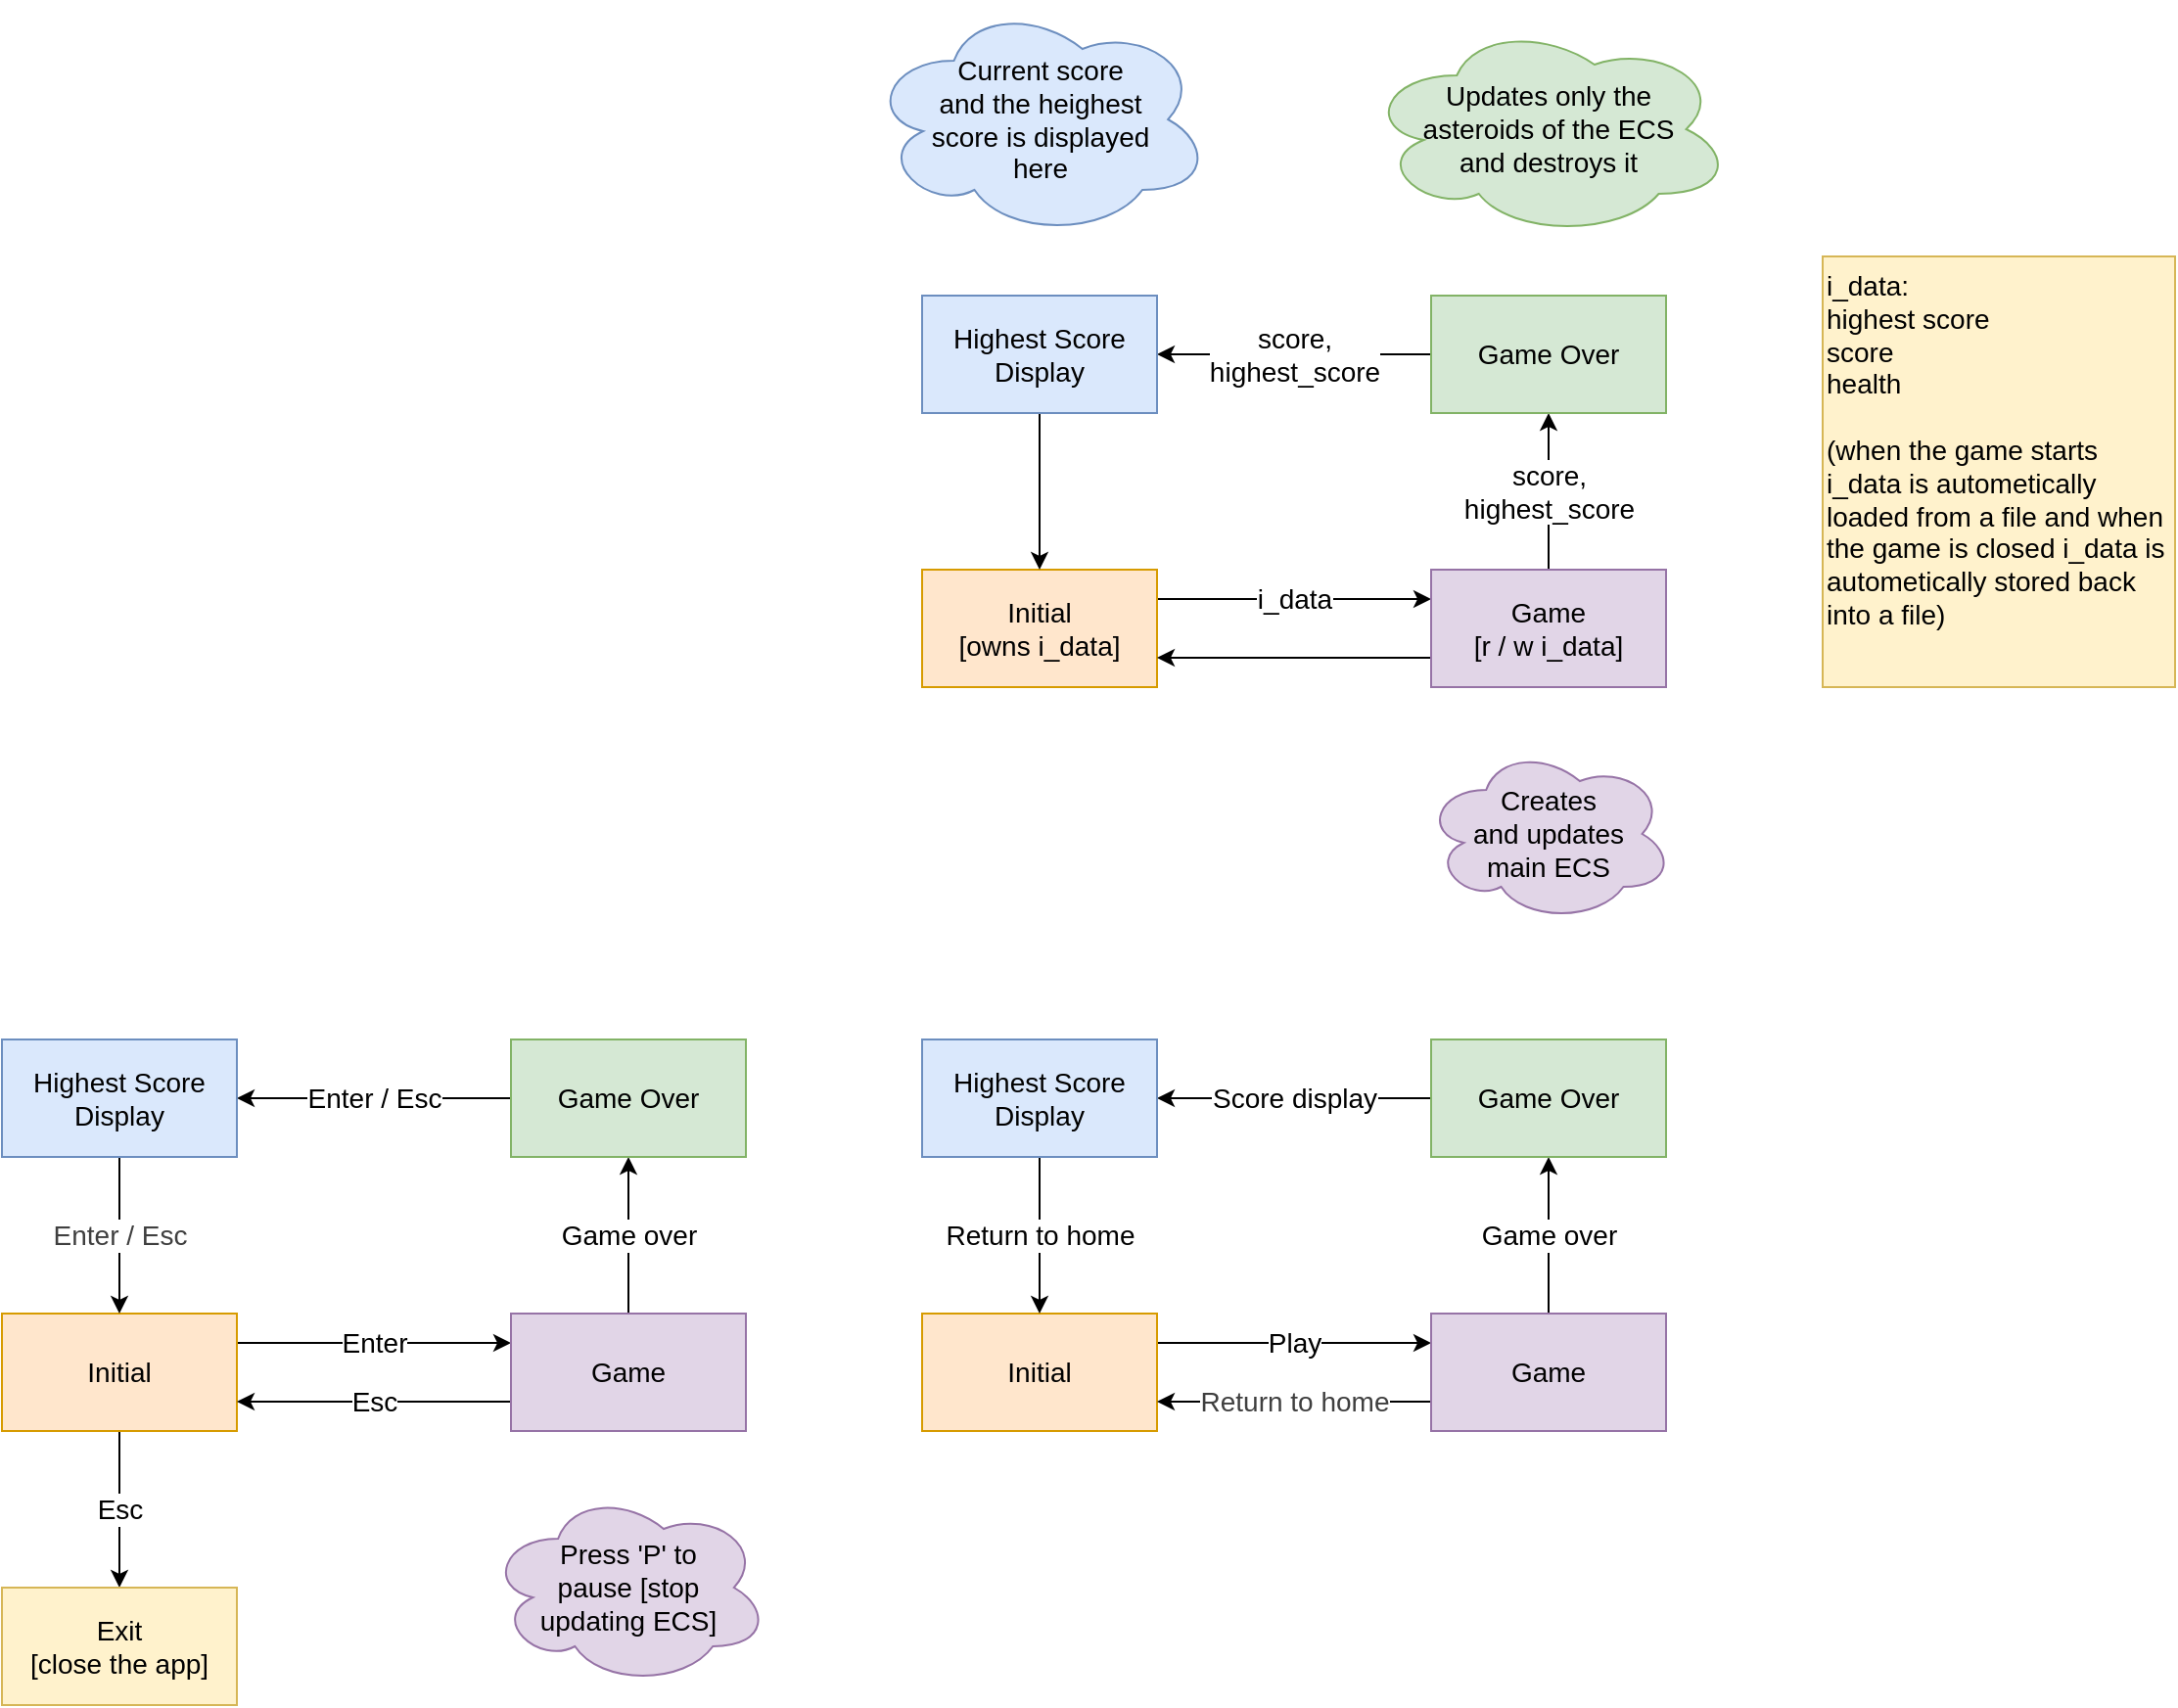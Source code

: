 <mxfile>
    <diagram id="kxUefK2Gulu--vEdbe92" name="Page-1">
        <mxGraphModel dx="765" dy="1711" grid="1" gridSize="10" guides="1" tooltips="1" connect="1" arrows="1" fold="1" page="1" pageScale="1" pageWidth="850" pageHeight="1100" background="#ffffff" math="0" shadow="0">
            <root>
                <mxCell id="0"/>
                <mxCell id="1" parent="0"/>
                <mxCell id="4" value="Play" style="edgeStyle=none;html=1;exitX=1;exitY=0.25;exitDx=0;exitDy=0;entryX=0;entryY=0.25;entryDx=0;entryDy=0;fontSize=14;rounded=0;" parent="1" source="2" target="3" edge="1">
                    <mxGeometry relative="1" as="geometry"/>
                </mxCell>
                <mxCell id="2" value="&lt;font style=&quot;font-size: 14px;&quot;&gt;Initial&lt;/font&gt;" style="whiteSpace=wrap;html=1;rounded=0;fillColor=#ffe6cc;strokeColor=#d79b00;" parent="1" vertex="1">
                    <mxGeometry x="680" y="210" width="120" height="60" as="geometry"/>
                </mxCell>
                <mxCell id="6" value="Game over" style="edgeStyle=none;html=1;exitX=0.5;exitY=0;exitDx=0;exitDy=0;fontSize=14;rounded=0;" parent="1" source="3" target="5" edge="1">
                    <mxGeometry relative="1" as="geometry"/>
                </mxCell>
                <mxCell id="8" value="&lt;span style=&quot;color: rgb(63, 63, 63);&quot;&gt;Return to home&lt;/span&gt;" style="edgeStyle=none;html=1;exitX=0;exitY=0.75;exitDx=0;exitDy=0;entryX=1;entryY=0.75;entryDx=0;entryDy=0;fontSize=14;rounded=0;" parent="1" source="3" target="2" edge="1">
                    <mxGeometry relative="1" as="geometry"/>
                </mxCell>
                <mxCell id="3" value="Game" style="whiteSpace=wrap;html=1;fontSize=14;rounded=0;fillColor=#e1d5e7;strokeColor=#9673a6;" parent="1" vertex="1">
                    <mxGeometry x="940" y="210" width="120" height="60" as="geometry"/>
                </mxCell>
                <mxCell id="46" value="&lt;font style=&quot;font-size: 14px;&quot;&gt;Score display&lt;/font&gt;" style="edgeStyle=none;html=1;exitX=0;exitY=0.5;exitDx=0;exitDy=0;entryX=1;entryY=0.5;entryDx=0;entryDy=0;" edge="1" parent="1" source="5" target="16">
                    <mxGeometry relative="1" as="geometry"/>
                </mxCell>
                <mxCell id="5" value="Game Over" style="whiteSpace=wrap;html=1;fontSize=14;rounded=0;fillColor=#d5e8d4;strokeColor=#82b366;" parent="1" vertex="1">
                    <mxGeometry x="940" y="70" width="120" height="60" as="geometry"/>
                </mxCell>
                <mxCell id="45" value="&lt;font style=&quot;font-size: 14px; background-color: light-dark(#ffffff, var(--ge-dark-color, #121212));&quot;&gt;Return to home&lt;/font&gt;" style="edgeStyle=none;html=1;exitX=0.5;exitY=1;exitDx=0;exitDy=0;entryX=0.5;entryY=0;entryDx=0;entryDy=0;" edge="1" parent="1" source="16" target="2">
                    <mxGeometry relative="1" as="geometry"/>
                </mxCell>
                <mxCell id="16" value="Highest Score Display" style="whiteSpace=wrap;html=1;fontSize=14;rounded=0;fillColor=#dae8fc;strokeColor=#6c8ebf;" parent="1" vertex="1">
                    <mxGeometry x="680" y="70" width="120" height="60" as="geometry"/>
                </mxCell>
                <mxCell id="37" value="i_data:&lt;br&gt;highest score&lt;br&gt;score&lt;br&gt;health&lt;br&gt;&lt;br&gt;(when the game starts i_data is autometically loaded from a file and when the game is closed i_data is autometically stored back into a file)" style="text;strokeColor=#d6b656;align=left;fillColor=#fff2cc;html=1;verticalAlign=top;whiteSpace=wrap;rounded=0;fontSize=14;" parent="1" vertex="1">
                    <mxGeometry x="1140" y="-330" width="180" height="220" as="geometry"/>
                </mxCell>
                <mxCell id="42" value="&lt;font style=&quot;font-size: 14px;&quot;&gt;Current score&lt;/font&gt;&lt;div&gt;&lt;span style=&quot;font-size: 14px; background-color: transparent;&quot;&gt;and the&amp;nbsp;&lt;/span&gt;&lt;span style=&quot;background-color: transparent; font-size: 14px;&quot;&gt;heighest&lt;/span&gt;&lt;/div&gt;&lt;div&gt;&lt;span style=&quot;background-color: transparent; font-size: 14px;&quot;&gt;score is&amp;nbsp;&lt;/span&gt;&lt;span style=&quot;background-color: transparent; font-size: 14px;&quot;&gt;displayed&lt;/span&gt;&lt;/div&gt;&lt;div&gt;&lt;span style=&quot;background-color: transparent; font-size: 14px;&quot;&gt;here&lt;/span&gt;&lt;/div&gt;" style="ellipse;shape=cloud;whiteSpace=wrap;html=1;align=center;strokeColor=#6c8ebf;fillColor=#dae8fc;" parent="1" vertex="1">
                    <mxGeometry x="652.5" y="-460" width="175" height="120" as="geometry"/>
                </mxCell>
                <mxCell id="47" value="i_data" style="edgeStyle=none;html=1;exitX=1;exitY=0.25;exitDx=0;exitDy=0;entryX=0;entryY=0.25;entryDx=0;entryDy=0;fontSize=14;rounded=0;" edge="1" parent="1" source="48" target="51">
                    <mxGeometry relative="1" as="geometry"/>
                </mxCell>
                <mxCell id="48" value="&lt;font style=&quot;font-size: 14px;&quot;&gt;Initial&lt;/font&gt;&lt;div&gt;&lt;font style=&quot;font-size: 14px;&quot;&gt;[owns i_data]&lt;/font&gt;&lt;/div&gt;" style="whiteSpace=wrap;html=1;rounded=0;fillColor=#ffe6cc;strokeColor=#d79b00;" vertex="1" parent="1">
                    <mxGeometry x="680" y="-170" width="120" height="60" as="geometry"/>
                </mxCell>
                <mxCell id="49" value="score,&lt;div&gt;highest_score&lt;/div&gt;" style="edgeStyle=none;html=1;exitX=0.5;exitY=0;exitDx=0;exitDy=0;entryX=0.5;entryY=1;entryDx=0;entryDy=0;fontSize=14;rounded=0;" edge="1" parent="1" source="51" target="53">
                    <mxGeometry relative="1" as="geometry"/>
                </mxCell>
                <mxCell id="50" value="" style="edgeStyle=none;html=1;exitX=0;exitY=0.75;exitDx=0;exitDy=0;entryX=1;entryY=0.75;entryDx=0;entryDy=0;fontSize=14;rounded=0;" edge="1" parent="1" source="51" target="48">
                    <mxGeometry relative="1" as="geometry"/>
                </mxCell>
                <mxCell id="51" value="Game&lt;div&gt;[r / w i_data]&lt;/div&gt;" style="whiteSpace=wrap;html=1;fontSize=14;rounded=0;fillColor=#e1d5e7;strokeColor=#9673a6;" vertex="1" parent="1">
                    <mxGeometry x="940" y="-170" width="120" height="60" as="geometry"/>
                </mxCell>
                <mxCell id="52" value="&lt;span style=&quot;color: rgb(0, 0, 0); font-size: 14px;&quot;&gt;score,&lt;/span&gt;&lt;div style=&quot;font-size: 14px;&quot;&gt;highest_score&lt;/div&gt;" style="edgeStyle=none;html=1;exitX=0;exitY=0.5;exitDx=0;exitDy=0;entryX=1;entryY=0.5;entryDx=0;entryDy=0;" edge="1" parent="1" source="53" target="55">
                    <mxGeometry relative="1" as="geometry"/>
                </mxCell>
                <mxCell id="53" value="Game Over" style="whiteSpace=wrap;html=1;fontSize=14;rounded=0;fillColor=#d5e8d4;strokeColor=#82b366;" vertex="1" parent="1">
                    <mxGeometry x="940" y="-310" width="120" height="60" as="geometry"/>
                </mxCell>
                <mxCell id="54" value="" style="edgeStyle=none;html=1;exitX=0.5;exitY=1;exitDx=0;exitDy=0;entryX=0.5;entryY=0;entryDx=0;entryDy=0;" edge="1" parent="1" source="55" target="48">
                    <mxGeometry relative="1" as="geometry"/>
                </mxCell>
                <mxCell id="55" value="Highest Score Display" style="whiteSpace=wrap;html=1;fontSize=14;rounded=0;fillColor=#dae8fc;strokeColor=#6c8ebf;" vertex="1" parent="1">
                    <mxGeometry x="680" y="-310" width="120" height="60" as="geometry"/>
                </mxCell>
                <mxCell id="59" value="&lt;span style=&quot;font-size: 14px;&quot;&gt;Creates&lt;/span&gt;&lt;div&gt;&lt;span style=&quot;font-size: 14px;&quot;&gt;and&amp;nbsp;&lt;/span&gt;&lt;span style=&quot;font-size: 14px; background-color: transparent;&quot;&gt;updates&lt;/span&gt;&lt;/div&gt;&lt;div&gt;&lt;span style=&quot;font-size: 14px; background-color: transparent;&quot;&gt;main&amp;nbsp;&lt;/span&gt;&lt;span style=&quot;font-size: 14px; background-color: transparent;&quot;&gt;ECS&lt;/span&gt;&lt;/div&gt;" style="ellipse;shape=cloud;whiteSpace=wrap;html=1;align=center;strokeColor=#9673a6;fillColor=#e1d5e7;" vertex="1" parent="1">
                    <mxGeometry x="936.25" y="-80" width="127.5" height="90" as="geometry"/>
                </mxCell>
                <mxCell id="60" value="&lt;span style=&quot;font-size: 14px;&quot;&gt;Updates only&amp;nbsp;&lt;/span&gt;&lt;span style=&quot;background-color: transparent; font-size: 14px;&quot;&gt;the&lt;/span&gt;&lt;div&gt;&lt;span style=&quot;background-color: transparent; font-size: 14px;&quot;&gt;asteroids of&amp;nbsp;&lt;/span&gt;&lt;span style=&quot;background-color: transparent; font-size: 14px;&quot;&gt;the&amp;nbsp;&lt;/span&gt;&lt;span style=&quot;background-color: transparent; font-size: 14px;&quot;&gt;ECS&lt;/span&gt;&lt;/div&gt;&lt;div&gt;&lt;span style=&quot;background-color: transparent; font-size: 14px;&quot;&gt;and&amp;nbsp;&lt;/span&gt;&lt;span style=&quot;background-color: transparent; font-size: 14px;&quot;&gt;destroys it&lt;/span&gt;&lt;/div&gt;" style="ellipse;shape=cloud;whiteSpace=wrap;html=1;align=center;strokeColor=#82b366;fillColor=#d5e8d4;" vertex="1" parent="1">
                    <mxGeometry x="906.25" y="-450" width="187.5" height="110" as="geometry"/>
                </mxCell>
                <mxCell id="61" value="Enter" style="edgeStyle=none;html=1;exitX=1;exitY=0.25;exitDx=0;exitDy=0;entryX=0;entryY=0.25;entryDx=0;entryDy=0;fontSize=14;rounded=0;" edge="1" parent="1" source="62" target="65">
                    <mxGeometry relative="1" as="geometry"/>
                </mxCell>
                <mxCell id="72" value="&lt;font style=&quot;font-size: 14px;&quot;&gt;Esc&lt;/font&gt;" style="edgeStyle=none;html=1;exitX=0.5;exitY=1;exitDx=0;exitDy=0;entryX=0.5;entryY=0;entryDx=0;entryDy=0;" edge="1" parent="1" source="62" target="70">
                    <mxGeometry relative="1" as="geometry"/>
                </mxCell>
                <mxCell id="62" value="&lt;font style=&quot;font-size: 14px;&quot;&gt;Initial&lt;/font&gt;" style="whiteSpace=wrap;html=1;rounded=0;fillColor=#ffe6cc;strokeColor=#d79b00;" vertex="1" parent="1">
                    <mxGeometry x="210" y="210" width="120" height="60" as="geometry"/>
                </mxCell>
                <mxCell id="63" value="Game over" style="edgeStyle=none;html=1;exitX=0.5;exitY=0;exitDx=0;exitDy=0;fontSize=14;rounded=0;" edge="1" parent="1" source="65" target="67">
                    <mxGeometry relative="1" as="geometry"/>
                </mxCell>
                <mxCell id="64" value="Esc" style="edgeStyle=none;html=1;exitX=0;exitY=0.75;exitDx=0;exitDy=0;entryX=1;entryY=0.75;entryDx=0;entryDy=0;fontSize=14;rounded=0;" edge="1" parent="1" source="65" target="62">
                    <mxGeometry relative="1" as="geometry"/>
                </mxCell>
                <mxCell id="65" value="Game" style="whiteSpace=wrap;html=1;fontSize=14;rounded=0;fillColor=#e1d5e7;strokeColor=#9673a6;" vertex="1" parent="1">
                    <mxGeometry x="470" y="210" width="120" height="60" as="geometry"/>
                </mxCell>
                <mxCell id="66" value="&lt;font style=&quot;font-size: 14px;&quot;&gt;Enter / Esc&lt;/font&gt;" style="edgeStyle=none;html=1;exitX=0;exitY=0.5;exitDx=0;exitDy=0;entryX=1;entryY=0.5;entryDx=0;entryDy=0;" edge="1" parent="1" source="67" target="69">
                    <mxGeometry relative="1" as="geometry"/>
                </mxCell>
                <mxCell id="67" value="Game Over" style="whiteSpace=wrap;html=1;fontSize=14;rounded=0;fillColor=#d5e8d4;strokeColor=#82b366;" vertex="1" parent="1">
                    <mxGeometry x="470" y="70" width="120" height="60" as="geometry"/>
                </mxCell>
                <mxCell id="68" value="&lt;span style=&quot;color: rgb(63, 63, 63); font-size: 14px;&quot;&gt;Enter / Esc&lt;/span&gt;" style="edgeStyle=none;html=1;exitX=0.5;exitY=1;exitDx=0;exitDy=0;entryX=0.5;entryY=0;entryDx=0;entryDy=0;" edge="1" parent="1" source="69" target="62">
                    <mxGeometry relative="1" as="geometry"/>
                </mxCell>
                <mxCell id="69" value="Highest Score Display" style="whiteSpace=wrap;html=1;fontSize=14;rounded=0;fillColor=#dae8fc;strokeColor=#6c8ebf;" vertex="1" parent="1">
                    <mxGeometry x="210" y="70" width="120" height="60" as="geometry"/>
                </mxCell>
                <mxCell id="70" value="&lt;font style=&quot;font-size: 14px;&quot;&gt;Exit&lt;/font&gt;&lt;div&gt;&lt;font style=&quot;font-size: 14px;&quot;&gt;[close the app]&lt;/font&gt;&lt;/div&gt;" style="whiteSpace=wrap;html=1;rounded=0;fillColor=#fff2cc;strokeColor=#d6b656;" vertex="1" parent="1">
                    <mxGeometry x="210" y="350" width="120" height="60" as="geometry"/>
                </mxCell>
                <mxCell id="73" value="&lt;span style=&quot;font-size: 14px;&quot;&gt;Press &#39;P&#39; to&lt;/span&gt;&lt;div&gt;&lt;span style=&quot;font-size: 14px;&quot;&gt;pause [stop&lt;/span&gt;&lt;/div&gt;&lt;div&gt;&lt;span style=&quot;font-size: 14px;&quot;&gt;updating ECS]&lt;/span&gt;&lt;/div&gt;" style="ellipse;shape=cloud;whiteSpace=wrap;html=1;align=center;strokeColor=#9673a6;fillColor=#e1d5e7;" vertex="1" parent="1">
                    <mxGeometry x="458.13" y="300" width="143.75" height="100" as="geometry"/>
                </mxCell>
            </root>
        </mxGraphModel>
    </diagram>
</mxfile>
